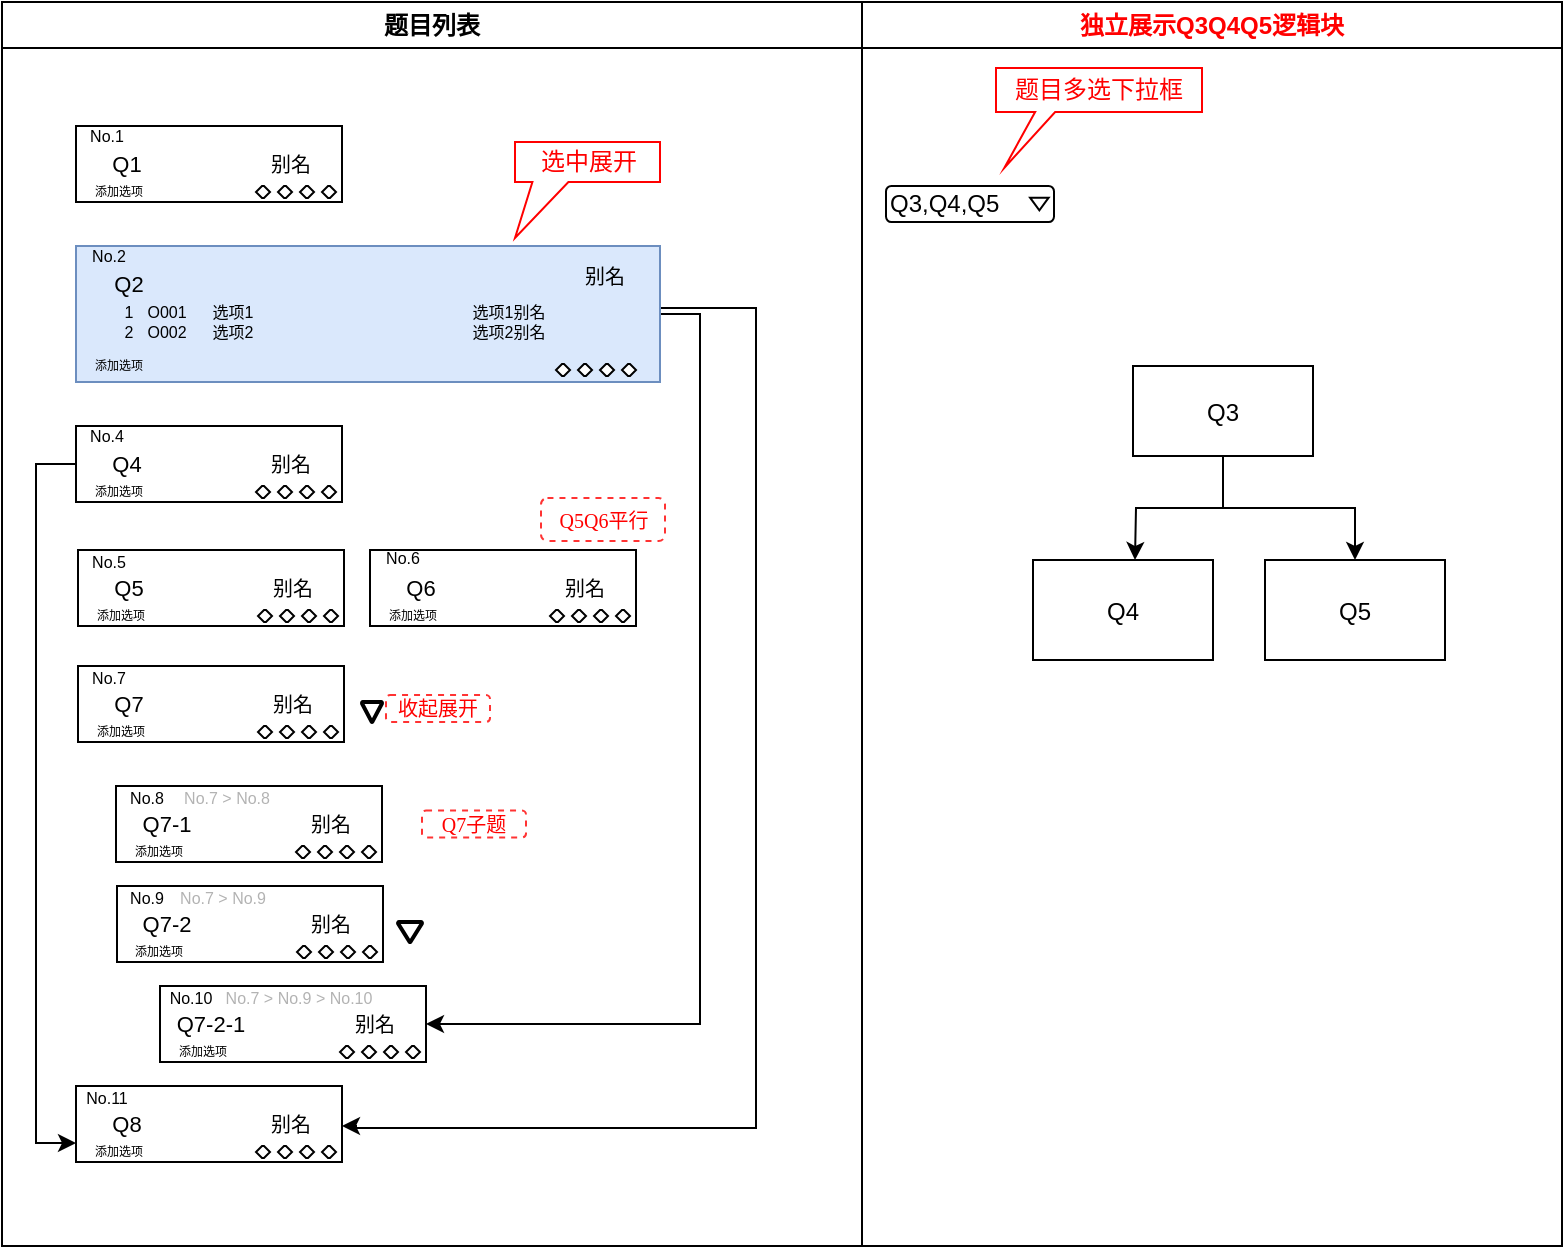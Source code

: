 <mxfile version="24.4.9" type="github">
  <diagram name="Page-1" id="e7e014a7-5840-1c2e-5031-d8a46d1fe8dd">
    <mxGraphModel dx="1043" dy="505" grid="1" gridSize="10" guides="1" tooltips="1" connect="1" arrows="1" fold="1" page="1" pageScale="1" pageWidth="1169" pageHeight="826" background="none" math="0" shadow="0">
      <root>
        <mxCell id="0" />
        <mxCell id="1" parent="0" />
        <mxCell id="2" value="题目列表" style="swimlane;whiteSpace=wrap" parent="1" vertex="1">
          <mxGeometry x="130" y="128" width="430" height="622" as="geometry">
            <mxRectangle x="164" y="128" width="130" height="30" as="alternateBounds" />
          </mxGeometry>
        </mxCell>
        <mxCell id="7" value="" style="" parent="2" vertex="1">
          <mxGeometry x="37" y="62" width="133" height="38" as="geometry" />
        </mxCell>
        <mxCell id="MSC8bMfVmx7t9PHExw0h-68" value="&lt;font style=&quot;font-size: 12px;&quot; color=&quot;#ff0000&quot;&gt;选中展开&lt;/font&gt;" style="shape=callout;whiteSpace=wrap;html=1;perimeter=calloutPerimeter;position2=0;size=28;position=0.12;strokeColor=#FF0000;base=18;" parent="2" vertex="1">
          <mxGeometry x="256.5" y="70" width="72.5" height="48" as="geometry" />
        </mxCell>
        <mxCell id="3k-yGFIQofkqWQ33jWqq-21" value="No.1" style="text;strokeColor=none;fillColor=none;html=1;verticalAlign=middle;align=center;fontSize=8;" vertex="1" parent="2">
          <mxGeometry x="35" y="62" width="33" height="10" as="geometry" />
        </mxCell>
        <mxCell id="3k-yGFIQofkqWQ33jWqq-22" value="Q1" style="text;strokeColor=none;fillColor=none;html=1;verticalAlign=middle;align=center;fontSize=11;" vertex="1" parent="2">
          <mxGeometry x="45" y="76" width="33" height="10" as="geometry" />
        </mxCell>
        <mxCell id="3k-yGFIQofkqWQ33jWqq-32" value="别名" style="text;strokeColor=none;fillColor=none;html=1;verticalAlign=middle;align=center;fontSize=10;" vertex="1" parent="2">
          <mxGeometry x="127" y="76" width="33" height="10" as="geometry" />
        </mxCell>
        <mxCell id="3k-yGFIQofkqWQ33jWqq-38" value="添加选项" style="text;strokeColor=none;fillColor=none;html=1;verticalAlign=middle;align=center;fontSize=6;" vertex="1" parent="2">
          <mxGeometry x="41" y="90" width="33" height="10" as="geometry" />
        </mxCell>
        <mxCell id="3k-yGFIQofkqWQ33jWqq-40" value="" style="whiteSpace=wrap;html=1;shape=mxgraph.basic.octagon2;align=center;verticalAlign=middle;dx=15;" vertex="1" parent="2">
          <mxGeometry x="127" y="92" width="7" height="6" as="geometry" />
        </mxCell>
        <mxCell id="3k-yGFIQofkqWQ33jWqq-41" value="" style="whiteSpace=wrap;html=1;shape=mxgraph.basic.octagon2;align=center;verticalAlign=middle;dx=15;" vertex="1" parent="2">
          <mxGeometry x="138" y="92" width="7" height="6" as="geometry" />
        </mxCell>
        <mxCell id="3k-yGFIQofkqWQ33jWqq-42" value="" style="whiteSpace=wrap;html=1;shape=mxgraph.basic.octagon2;align=center;verticalAlign=middle;dx=15;" vertex="1" parent="2">
          <mxGeometry x="160" y="92" width="7" height="6" as="geometry" />
        </mxCell>
        <mxCell id="3k-yGFIQofkqWQ33jWqq-43" value="" style="whiteSpace=wrap;html=1;shape=mxgraph.basic.octagon2;align=center;verticalAlign=middle;dx=15;" vertex="1" parent="2">
          <mxGeometry x="149" y="92" width="7" height="6" as="geometry" />
        </mxCell>
        <mxCell id="3k-yGFIQofkqWQ33jWqq-53" value="" style="" vertex="1" parent="2">
          <mxGeometry x="37" y="212" width="133" height="38" as="geometry" />
        </mxCell>
        <mxCell id="3k-yGFIQofkqWQ33jWqq-54" value="No.4" style="text;strokeColor=none;fillColor=none;html=1;verticalAlign=middle;align=center;fontSize=8;" vertex="1" parent="2">
          <mxGeometry x="35" y="212" width="33" height="10" as="geometry" />
        </mxCell>
        <mxCell id="3k-yGFIQofkqWQ33jWqq-229" style="edgeStyle=orthogonalEdgeStyle;rounded=0;orthogonalLoop=1;jettySize=auto;html=1;entryX=0;entryY=0.75;entryDx=0;entryDy=0;exitX=0;exitY=0.5;exitDx=0;exitDy=0;" edge="1" parent="2" source="3k-yGFIQofkqWQ33jWqq-53" target="3k-yGFIQofkqWQ33jWqq-220">
          <mxGeometry relative="1" as="geometry">
            <mxPoint x="27" y="231" as="sourcePoint" />
            <Array as="points">
              <mxPoint x="17" y="231" />
              <mxPoint x="17" y="571" />
            </Array>
          </mxGeometry>
        </mxCell>
        <mxCell id="3k-yGFIQofkqWQ33jWqq-55" value="Q4" style="text;strokeColor=none;fillColor=none;html=1;verticalAlign=middle;align=center;fontSize=11;" vertex="1" parent="2">
          <mxGeometry x="45" y="226" width="33" height="10" as="geometry" />
        </mxCell>
        <mxCell id="3k-yGFIQofkqWQ33jWqq-56" value="别名" style="text;strokeColor=none;fillColor=none;html=1;verticalAlign=middle;align=center;fontSize=10;" vertex="1" parent="2">
          <mxGeometry x="127" y="226" width="33" height="10" as="geometry" />
        </mxCell>
        <mxCell id="3k-yGFIQofkqWQ33jWqq-57" value="添加选项" style="text;strokeColor=none;fillColor=none;html=1;verticalAlign=middle;align=center;fontSize=6;" vertex="1" parent="2">
          <mxGeometry x="41" y="240" width="33" height="10" as="geometry" />
        </mxCell>
        <mxCell id="3k-yGFIQofkqWQ33jWqq-58" value="" style="whiteSpace=wrap;html=1;shape=mxgraph.basic.octagon2;align=center;verticalAlign=middle;dx=15;" vertex="1" parent="2">
          <mxGeometry x="127" y="242" width="7" height="6" as="geometry" />
        </mxCell>
        <mxCell id="3k-yGFIQofkqWQ33jWqq-59" value="" style="whiteSpace=wrap;html=1;shape=mxgraph.basic.octagon2;align=center;verticalAlign=middle;dx=15;" vertex="1" parent="2">
          <mxGeometry x="138" y="242" width="7" height="6" as="geometry" />
        </mxCell>
        <mxCell id="3k-yGFIQofkqWQ33jWqq-60" value="" style="whiteSpace=wrap;html=1;shape=mxgraph.basic.octagon2;align=center;verticalAlign=middle;dx=15;" vertex="1" parent="2">
          <mxGeometry x="160" y="242" width="7" height="6" as="geometry" />
        </mxCell>
        <mxCell id="3k-yGFIQofkqWQ33jWqq-61" value="" style="whiteSpace=wrap;html=1;shape=mxgraph.basic.octagon2;align=center;verticalAlign=middle;dx=15;" vertex="1" parent="2">
          <mxGeometry x="149" y="242" width="7" height="6" as="geometry" />
        </mxCell>
        <mxCell id="3k-yGFIQofkqWQ33jWqq-231" style="edgeStyle=orthogonalEdgeStyle;rounded=0;orthogonalLoop=1;jettySize=auto;html=1;exitX=1;exitY=0.5;exitDx=0;exitDy=0;entryX=1;entryY=0.5;entryDx=0;entryDy=0;" edge="1" parent="2" source="3k-yGFIQofkqWQ33jWqq-72" target="3k-yGFIQofkqWQ33jWqq-204">
          <mxGeometry relative="1" as="geometry" />
        </mxCell>
        <mxCell id="3k-yGFIQofkqWQ33jWqq-232" style="edgeStyle=orthogonalEdgeStyle;rounded=0;orthogonalLoop=1;jettySize=auto;html=1;entryX=1;entryY=0.5;entryDx=0;entryDy=0;" edge="1" parent="2">
          <mxGeometry relative="1" as="geometry">
            <mxPoint x="329" y="153.008" as="sourcePoint" />
            <mxPoint x="170" y="562" as="targetPoint" />
            <Array as="points">
              <mxPoint x="377" y="153" />
              <mxPoint x="377" y="563" />
              <mxPoint x="177" y="563" />
              <mxPoint x="177" y="562" />
            </Array>
          </mxGeometry>
        </mxCell>
        <mxCell id="3k-yGFIQofkqWQ33jWqq-72" value="" style="labelBorderColor=none;labelBackgroundColor=none;align=center;fontStyle=0;fillColor=#dae8fc;strokeColor=#6c8ebf;" vertex="1" parent="2">
          <mxGeometry x="37" y="122" width="292" height="68" as="geometry" />
        </mxCell>
        <mxCell id="3k-yGFIQofkqWQ33jWqq-73" value="No.2" style="text;strokeColor=none;fillColor=none;html=1;verticalAlign=middle;align=center;fontSize=8;" vertex="1" parent="2">
          <mxGeometry x="36" y="122" width="33" height="10" as="geometry" />
        </mxCell>
        <mxCell id="3k-yGFIQofkqWQ33jWqq-74" value="Q2" style="text;strokeColor=none;fillColor=none;html=1;verticalAlign=middle;align=center;fontSize=11;" vertex="1" parent="2">
          <mxGeometry x="46" y="136" width="33" height="10" as="geometry" />
        </mxCell>
        <mxCell id="3k-yGFIQofkqWQ33jWqq-75" value="别名" style="text;strokeColor=none;fillColor=none;html=1;verticalAlign=middle;align=center;fontSize=10;" vertex="1" parent="2">
          <mxGeometry x="284" y="132" width="33" height="10" as="geometry" />
        </mxCell>
        <mxCell id="3k-yGFIQofkqWQ33jWqq-76" value="添加选项" style="text;strokeColor=none;fillColor=none;html=1;verticalAlign=middle;align=center;fontSize=6;" vertex="1" parent="2">
          <mxGeometry x="41" y="177" width="33" height="10" as="geometry" />
        </mxCell>
        <mxCell id="3k-yGFIQofkqWQ33jWqq-77" value="" style="whiteSpace=wrap;html=1;shape=mxgraph.basic.octagon2;align=center;verticalAlign=middle;dx=15;" vertex="1" parent="2">
          <mxGeometry x="277" y="181" width="7" height="6" as="geometry" />
        </mxCell>
        <mxCell id="3k-yGFIQofkqWQ33jWqq-78" value="" style="whiteSpace=wrap;html=1;shape=mxgraph.basic.octagon2;align=center;verticalAlign=middle;dx=15;" vertex="1" parent="2">
          <mxGeometry x="288" y="181" width="7" height="6" as="geometry" />
        </mxCell>
        <mxCell id="3k-yGFIQofkqWQ33jWqq-79" value="" style="whiteSpace=wrap;html=1;shape=mxgraph.basic.octagon2;align=center;verticalAlign=middle;dx=15;" vertex="1" parent="2">
          <mxGeometry x="310" y="181" width="7" height="6" as="geometry" />
        </mxCell>
        <mxCell id="3k-yGFIQofkqWQ33jWqq-80" value="" style="whiteSpace=wrap;html=1;shape=mxgraph.basic.octagon2;align=center;verticalAlign=middle;dx=15;" vertex="1" parent="2">
          <mxGeometry x="299" y="181" width="7" height="6" as="geometry" />
        </mxCell>
        <mxCell id="3k-yGFIQofkqWQ33jWqq-82" value="1" style="text;strokeColor=none;fillColor=none;html=1;verticalAlign=middle;align=center;fontSize=8;" vertex="1" parent="2">
          <mxGeometry x="46" y="150" width="33" height="10" as="geometry" />
        </mxCell>
        <mxCell id="3k-yGFIQofkqWQ33jWqq-86" value="O001" style="text;strokeColor=none;fillColor=none;html=1;verticalAlign=middle;align=center;fontSize=8;" vertex="1" parent="2">
          <mxGeometry x="65.5" y="150" width="33" height="10" as="geometry" />
        </mxCell>
        <mxCell id="3k-yGFIQofkqWQ33jWqq-87" value="选项1" style="text;strokeColor=none;fillColor=none;html=1;verticalAlign=middle;align=center;fontSize=8;" vertex="1" parent="2">
          <mxGeometry x="98.5" y="150" width="33" height="10" as="geometry" />
        </mxCell>
        <mxCell id="3k-yGFIQofkqWQ33jWqq-88" value="2" style="text;strokeColor=none;fillColor=none;html=1;verticalAlign=middle;align=center;fontSize=8;" vertex="1" parent="2">
          <mxGeometry x="46" y="160" width="33" height="10" as="geometry" />
        </mxCell>
        <mxCell id="3k-yGFIQofkqWQ33jWqq-89" value="O002" style="text;strokeColor=none;fillColor=none;html=1;verticalAlign=middle;align=center;fontSize=8;" vertex="1" parent="2">
          <mxGeometry x="68" y="160" width="28.5" height="10" as="geometry" />
        </mxCell>
        <mxCell id="3k-yGFIQofkqWQ33jWqq-90" value="选项2" style="text;strokeColor=none;fillColor=none;html=1;verticalAlign=middle;align=center;fontSize=8;" vertex="1" parent="2">
          <mxGeometry x="98.5" y="160" width="33" height="10" as="geometry" />
        </mxCell>
        <mxCell id="3k-yGFIQofkqWQ33jWqq-91" value="" style="" vertex="1" parent="2">
          <mxGeometry x="38" y="274" width="133" height="38" as="geometry" />
        </mxCell>
        <mxCell id="3k-yGFIQofkqWQ33jWqq-92" value="No.5" style="text;strokeColor=none;fillColor=none;html=1;verticalAlign=middle;align=center;fontSize=8;" vertex="1" parent="2">
          <mxGeometry x="36" y="275" width="33" height="10" as="geometry" />
        </mxCell>
        <mxCell id="3k-yGFIQofkqWQ33jWqq-93" value="Q5" style="text;strokeColor=none;fillColor=none;html=1;verticalAlign=middle;align=center;fontSize=11;" vertex="1" parent="2">
          <mxGeometry x="46" y="288" width="33" height="10" as="geometry" />
        </mxCell>
        <mxCell id="3k-yGFIQofkqWQ33jWqq-94" value="别名" style="text;strokeColor=none;fillColor=none;html=1;verticalAlign=middle;align=center;fontSize=10;" vertex="1" parent="2">
          <mxGeometry x="128" y="288" width="33" height="10" as="geometry" />
        </mxCell>
        <mxCell id="3k-yGFIQofkqWQ33jWqq-95" value="添加选项" style="text;strokeColor=none;fillColor=none;html=1;verticalAlign=middle;align=center;fontSize=6;" vertex="1" parent="2">
          <mxGeometry x="42" y="302" width="33" height="10" as="geometry" />
        </mxCell>
        <mxCell id="3k-yGFIQofkqWQ33jWqq-96" value="" style="whiteSpace=wrap;html=1;shape=mxgraph.basic.octagon2;align=center;verticalAlign=middle;dx=15;" vertex="1" parent="2">
          <mxGeometry x="128" y="304" width="7" height="6" as="geometry" />
        </mxCell>
        <mxCell id="3k-yGFIQofkqWQ33jWqq-97" value="" style="whiteSpace=wrap;html=1;shape=mxgraph.basic.octagon2;align=center;verticalAlign=middle;dx=15;" vertex="1" parent="2">
          <mxGeometry x="139" y="304" width="7" height="6" as="geometry" />
        </mxCell>
        <mxCell id="3k-yGFIQofkqWQ33jWqq-98" value="" style="whiteSpace=wrap;html=1;shape=mxgraph.basic.octagon2;align=center;verticalAlign=middle;dx=15;" vertex="1" parent="2">
          <mxGeometry x="161" y="304" width="7" height="6" as="geometry" />
        </mxCell>
        <mxCell id="3k-yGFIQofkqWQ33jWqq-99" value="" style="whiteSpace=wrap;html=1;shape=mxgraph.basic.octagon2;align=center;verticalAlign=middle;dx=15;" vertex="1" parent="2">
          <mxGeometry x="150" y="304" width="7" height="6" as="geometry" />
        </mxCell>
        <mxCell id="3k-yGFIQofkqWQ33jWqq-101" value="" style="" vertex="1" parent="2">
          <mxGeometry x="184" y="274" width="133" height="38" as="geometry" />
        </mxCell>
        <mxCell id="3k-yGFIQofkqWQ33jWqq-102" value="No.6" style="text;strokeColor=none;fillColor=none;html=1;verticalAlign=middle;align=center;fontSize=8;" vertex="1" parent="2">
          <mxGeometry x="181" y="275" width="38" height="6" as="geometry" />
        </mxCell>
        <mxCell id="3k-yGFIQofkqWQ33jWqq-103" value="Q6" style="text;strokeColor=none;fillColor=none;html=1;verticalAlign=middle;align=center;fontSize=11;" vertex="1" parent="2">
          <mxGeometry x="192" y="288" width="33" height="10" as="geometry" />
        </mxCell>
        <mxCell id="3k-yGFIQofkqWQ33jWqq-104" value="别名" style="text;strokeColor=none;fillColor=none;html=1;verticalAlign=middle;align=center;fontSize=10;" vertex="1" parent="2">
          <mxGeometry x="274" y="288" width="33" height="10" as="geometry" />
        </mxCell>
        <mxCell id="3k-yGFIQofkqWQ33jWqq-105" value="添加选项" style="text;strokeColor=none;fillColor=none;html=1;verticalAlign=middle;align=center;fontSize=6;" vertex="1" parent="2">
          <mxGeometry x="188" y="302" width="33" height="10" as="geometry" />
        </mxCell>
        <mxCell id="3k-yGFIQofkqWQ33jWqq-106" value="" style="whiteSpace=wrap;html=1;shape=mxgraph.basic.octagon2;align=center;verticalAlign=middle;dx=15;" vertex="1" parent="2">
          <mxGeometry x="274" y="304" width="7" height="6" as="geometry" />
        </mxCell>
        <mxCell id="3k-yGFIQofkqWQ33jWqq-107" value="" style="whiteSpace=wrap;html=1;shape=mxgraph.basic.octagon2;align=center;verticalAlign=middle;dx=15;" vertex="1" parent="2">
          <mxGeometry x="285" y="304" width="7" height="6" as="geometry" />
        </mxCell>
        <mxCell id="3k-yGFIQofkqWQ33jWqq-108" value="" style="whiteSpace=wrap;html=1;shape=mxgraph.basic.octagon2;align=center;verticalAlign=middle;dx=15;" vertex="1" parent="2">
          <mxGeometry x="307" y="304" width="7" height="6" as="geometry" />
        </mxCell>
        <mxCell id="3k-yGFIQofkqWQ33jWqq-109" value="" style="whiteSpace=wrap;html=1;shape=mxgraph.basic.octagon2;align=center;verticalAlign=middle;dx=15;" vertex="1" parent="2">
          <mxGeometry x="296" y="304" width="7" height="6" as="geometry" />
        </mxCell>
        <mxCell id="3k-yGFIQofkqWQ33jWqq-110" value="" style="" vertex="1" parent="2">
          <mxGeometry x="38" y="332" width="133" height="38" as="geometry" />
        </mxCell>
        <mxCell id="3k-yGFIQofkqWQ33jWqq-111" value="No.7" style="text;strokeColor=none;fillColor=none;html=1;verticalAlign=middle;align=center;fontSize=8;" vertex="1" parent="2">
          <mxGeometry x="36" y="333" width="33" height="10" as="geometry" />
        </mxCell>
        <mxCell id="3k-yGFIQofkqWQ33jWqq-112" value="Q7" style="text;strokeColor=none;fillColor=none;html=1;verticalAlign=middle;align=center;fontSize=11;" vertex="1" parent="2">
          <mxGeometry x="46" y="346" width="33" height="10" as="geometry" />
        </mxCell>
        <mxCell id="3k-yGFIQofkqWQ33jWqq-113" value="别名" style="text;strokeColor=none;fillColor=none;html=1;verticalAlign=middle;align=center;fontSize=10;" vertex="1" parent="2">
          <mxGeometry x="128" y="346" width="33" height="10" as="geometry" />
        </mxCell>
        <mxCell id="3k-yGFIQofkqWQ33jWqq-114" value="添加选项" style="text;strokeColor=none;fillColor=none;html=1;verticalAlign=middle;align=center;fontSize=6;" vertex="1" parent="2">
          <mxGeometry x="42" y="360" width="33" height="10" as="geometry" />
        </mxCell>
        <mxCell id="3k-yGFIQofkqWQ33jWqq-115" value="" style="whiteSpace=wrap;html=1;shape=mxgraph.basic.octagon2;align=center;verticalAlign=middle;dx=15;" vertex="1" parent="2">
          <mxGeometry x="128" y="362" width="7" height="6" as="geometry" />
        </mxCell>
        <mxCell id="3k-yGFIQofkqWQ33jWqq-116" value="" style="whiteSpace=wrap;html=1;shape=mxgraph.basic.octagon2;align=center;verticalAlign=middle;dx=15;" vertex="1" parent="2">
          <mxGeometry x="139" y="362" width="7" height="6" as="geometry" />
        </mxCell>
        <mxCell id="3k-yGFIQofkqWQ33jWqq-117" value="" style="whiteSpace=wrap;html=1;shape=mxgraph.basic.octagon2;align=center;verticalAlign=middle;dx=15;" vertex="1" parent="2">
          <mxGeometry x="161" y="362" width="7" height="6" as="geometry" />
        </mxCell>
        <mxCell id="3k-yGFIQofkqWQ33jWqq-118" value="" style="whiteSpace=wrap;html=1;shape=mxgraph.basic.octagon2;align=center;verticalAlign=middle;dx=15;" vertex="1" parent="2">
          <mxGeometry x="150" y="362" width="7" height="6" as="geometry" />
        </mxCell>
        <mxCell id="3k-yGFIQofkqWQ33jWqq-184" value="" style="" vertex="1" parent="2">
          <mxGeometry x="57" y="392" width="133" height="38" as="geometry" />
        </mxCell>
        <mxCell id="3k-yGFIQofkqWQ33jWqq-185" value="No.8" style="text;strokeColor=none;fillColor=none;html=1;verticalAlign=middle;align=center;fontSize=8;" vertex="1" parent="2">
          <mxGeometry x="55" y="393" width="33" height="10" as="geometry" />
        </mxCell>
        <mxCell id="3k-yGFIQofkqWQ33jWqq-186" value="Q7-1" style="text;strokeColor=none;fillColor=none;html=1;verticalAlign=middle;align=center;fontSize=11;" vertex="1" parent="2">
          <mxGeometry x="65" y="406" width="33" height="10" as="geometry" />
        </mxCell>
        <mxCell id="3k-yGFIQofkqWQ33jWqq-187" value="别名" style="text;strokeColor=none;fillColor=none;html=1;verticalAlign=middle;align=center;fontSize=10;" vertex="1" parent="2">
          <mxGeometry x="147" y="406" width="33" height="10" as="geometry" />
        </mxCell>
        <mxCell id="3k-yGFIQofkqWQ33jWqq-188" value="添加选项" style="text;strokeColor=none;fillColor=none;html=1;verticalAlign=middle;align=center;fontSize=6;" vertex="1" parent="2">
          <mxGeometry x="61" y="420" width="33" height="10" as="geometry" />
        </mxCell>
        <mxCell id="3k-yGFIQofkqWQ33jWqq-189" value="" style="whiteSpace=wrap;html=1;shape=mxgraph.basic.octagon2;align=center;verticalAlign=middle;dx=15;" vertex="1" parent="2">
          <mxGeometry x="147" y="422" width="7" height="6" as="geometry" />
        </mxCell>
        <mxCell id="3k-yGFIQofkqWQ33jWqq-190" value="" style="whiteSpace=wrap;html=1;shape=mxgraph.basic.octagon2;align=center;verticalAlign=middle;dx=15;" vertex="1" parent="2">
          <mxGeometry x="158" y="422" width="7" height="6" as="geometry" />
        </mxCell>
        <mxCell id="3k-yGFIQofkqWQ33jWqq-191" value="" style="whiteSpace=wrap;html=1;shape=mxgraph.basic.octagon2;align=center;verticalAlign=middle;dx=15;" vertex="1" parent="2">
          <mxGeometry x="180" y="422" width="7" height="6" as="geometry" />
        </mxCell>
        <mxCell id="3k-yGFIQofkqWQ33jWqq-192" value="" style="whiteSpace=wrap;html=1;shape=mxgraph.basic.octagon2;align=center;verticalAlign=middle;dx=15;" vertex="1" parent="2">
          <mxGeometry x="169" y="422" width="7" height="6" as="geometry" />
        </mxCell>
        <mxCell id="3k-yGFIQofkqWQ33jWqq-194" value="" style="" vertex="1" parent="2">
          <mxGeometry x="57.5" y="442" width="133" height="38" as="geometry" />
        </mxCell>
        <mxCell id="3k-yGFIQofkqWQ33jWqq-195" value="No.9" style="text;strokeColor=none;fillColor=none;html=1;verticalAlign=middle;align=center;fontSize=8;" vertex="1" parent="2">
          <mxGeometry x="55.5" y="443" width="33" height="10" as="geometry" />
        </mxCell>
        <mxCell id="3k-yGFIQofkqWQ33jWqq-196" value="Q7-2" style="text;strokeColor=none;fillColor=none;html=1;verticalAlign=middle;align=center;fontSize=11;" vertex="1" parent="2">
          <mxGeometry x="65.5" y="456" width="33" height="10" as="geometry" />
        </mxCell>
        <mxCell id="3k-yGFIQofkqWQ33jWqq-197" value="别名" style="text;strokeColor=none;fillColor=none;html=1;verticalAlign=middle;align=center;fontSize=10;" vertex="1" parent="2">
          <mxGeometry x="147.5" y="456" width="33" height="10" as="geometry" />
        </mxCell>
        <mxCell id="3k-yGFIQofkqWQ33jWqq-198" value="添加选项" style="text;strokeColor=none;fillColor=none;html=1;verticalAlign=middle;align=center;fontSize=6;" vertex="1" parent="2">
          <mxGeometry x="61.5" y="470" width="33" height="10" as="geometry" />
        </mxCell>
        <mxCell id="3k-yGFIQofkqWQ33jWqq-199" value="" style="whiteSpace=wrap;html=1;shape=mxgraph.basic.octagon2;align=center;verticalAlign=middle;dx=15;" vertex="1" parent="2">
          <mxGeometry x="147.5" y="472" width="7" height="6" as="geometry" />
        </mxCell>
        <mxCell id="3k-yGFIQofkqWQ33jWqq-200" value="" style="whiteSpace=wrap;html=1;shape=mxgraph.basic.octagon2;align=center;verticalAlign=middle;dx=15;" vertex="1" parent="2">
          <mxGeometry x="158.5" y="472" width="7" height="6" as="geometry" />
        </mxCell>
        <mxCell id="3k-yGFIQofkqWQ33jWqq-201" value="" style="whiteSpace=wrap;html=1;shape=mxgraph.basic.octagon2;align=center;verticalAlign=middle;dx=15;" vertex="1" parent="2">
          <mxGeometry x="180.5" y="472" width="7" height="6" as="geometry" />
        </mxCell>
        <mxCell id="3k-yGFIQofkqWQ33jWqq-202" value="" style="whiteSpace=wrap;html=1;shape=mxgraph.basic.octagon2;align=center;verticalAlign=middle;dx=15;" vertex="1" parent="2">
          <mxGeometry x="169.5" y="472" width="7" height="6" as="geometry" />
        </mxCell>
        <mxCell id="3k-yGFIQofkqWQ33jWqq-204" value="" style="" vertex="1" parent="2">
          <mxGeometry x="79" y="492" width="133" height="38" as="geometry" />
        </mxCell>
        <mxCell id="3k-yGFIQofkqWQ33jWqq-205" value="No.10" style="text;strokeColor=none;fillColor=none;html=1;verticalAlign=middle;align=center;fontSize=8;" vertex="1" parent="2">
          <mxGeometry x="77" y="493" width="33" height="10" as="geometry" />
        </mxCell>
        <mxCell id="3k-yGFIQofkqWQ33jWqq-206" value="Q7-2-1" style="text;strokeColor=none;fillColor=none;html=1;verticalAlign=middle;align=center;fontSize=11;" vertex="1" parent="2">
          <mxGeometry x="87" y="506" width="33" height="10" as="geometry" />
        </mxCell>
        <mxCell id="3k-yGFIQofkqWQ33jWqq-207" value="别名" style="text;strokeColor=none;fillColor=none;html=1;verticalAlign=middle;align=center;fontSize=10;" vertex="1" parent="2">
          <mxGeometry x="169" y="506" width="33" height="10" as="geometry" />
        </mxCell>
        <mxCell id="3k-yGFIQofkqWQ33jWqq-208" value="添加选项" style="text;strokeColor=none;fillColor=none;html=1;verticalAlign=middle;align=center;fontSize=6;" vertex="1" parent="2">
          <mxGeometry x="83" y="520" width="33" height="10" as="geometry" />
        </mxCell>
        <mxCell id="3k-yGFIQofkqWQ33jWqq-209" value="" style="whiteSpace=wrap;html=1;shape=mxgraph.basic.octagon2;align=center;verticalAlign=middle;dx=15;" vertex="1" parent="2">
          <mxGeometry x="169" y="522" width="7" height="6" as="geometry" />
        </mxCell>
        <mxCell id="3k-yGFIQofkqWQ33jWqq-210" value="" style="whiteSpace=wrap;html=1;shape=mxgraph.basic.octagon2;align=center;verticalAlign=middle;dx=15;" vertex="1" parent="2">
          <mxGeometry x="180" y="522" width="7" height="6" as="geometry" />
        </mxCell>
        <mxCell id="3k-yGFIQofkqWQ33jWqq-211" value="" style="whiteSpace=wrap;html=1;shape=mxgraph.basic.octagon2;align=center;verticalAlign=middle;dx=15;" vertex="1" parent="2">
          <mxGeometry x="202" y="522" width="7" height="6" as="geometry" />
        </mxCell>
        <mxCell id="3k-yGFIQofkqWQ33jWqq-212" value="" style="whiteSpace=wrap;html=1;shape=mxgraph.basic.octagon2;align=center;verticalAlign=middle;dx=15;" vertex="1" parent="2">
          <mxGeometry x="191" y="522" width="7" height="6" as="geometry" />
        </mxCell>
        <mxCell id="3k-yGFIQofkqWQ33jWqq-213" value="" style="strokeWidth=2;html=1;shape=mxgraph.flowchart.merge_or_storage;whiteSpace=wrap;" vertex="1" parent="2">
          <mxGeometry x="180" y="350" width="10" height="10" as="geometry" />
        </mxCell>
        <mxCell id="3k-yGFIQofkqWQ33jWqq-214" value="" style="strokeWidth=2;html=1;shape=mxgraph.flowchart.merge_or_storage;whiteSpace=wrap;" vertex="1" parent="2">
          <mxGeometry x="198" y="460" width="12" height="10" as="geometry" />
        </mxCell>
        <mxCell id="3k-yGFIQofkqWQ33jWqq-216" value="&lt;font color=&quot;#ff0000&quot; style=&quot;font-size: 10px;&quot;&gt;收起展开&lt;/font&gt;" style="rounded=1;whiteSpace=wrap;html=1;dashed=1;strokeColor=#FF3333;align=center;fontStyle=0;fontFamily=Comic Sans MS;" vertex="1" parent="2">
          <mxGeometry x="192" y="346.5" width="52" height="13.5" as="geometry" />
        </mxCell>
        <mxCell id="3k-yGFIQofkqWQ33jWqq-217" value="&lt;font color=&quot;#ff0000&quot; style=&quot;font-size: 10px;&quot;&gt;Q5Q6平行&lt;/font&gt;" style="rounded=1;whiteSpace=wrap;html=1;dashed=1;strokeColor=#FF3333;align=center;fontStyle=0;fontFamily=Comic Sans MS;" vertex="1" parent="2">
          <mxGeometry x="269.5" y="248" width="62" height="21.5" as="geometry" />
        </mxCell>
        <mxCell id="3k-yGFIQofkqWQ33jWqq-218" value="&lt;font color=&quot;#ff0000&quot;&gt;&lt;span style=&quot;font-size: 10px;&quot;&gt;Q7子题&lt;/span&gt;&lt;/font&gt;" style="rounded=1;whiteSpace=wrap;html=1;dashed=1;strokeColor=#FF3333;align=center;fontStyle=0;fontFamily=Comic Sans MS;" vertex="1" parent="2">
          <mxGeometry x="210" y="404.25" width="52" height="13.5" as="geometry" />
        </mxCell>
        <mxCell id="3k-yGFIQofkqWQ33jWqq-220" value="" style="" vertex="1" parent="2">
          <mxGeometry x="37" y="542" width="133" height="38" as="geometry" />
        </mxCell>
        <mxCell id="3k-yGFIQofkqWQ33jWqq-221" value="No.11" style="text;strokeColor=none;fillColor=none;html=1;verticalAlign=middle;align=center;fontSize=8;" vertex="1" parent="2">
          <mxGeometry x="35" y="543" width="33" height="10" as="geometry" />
        </mxCell>
        <mxCell id="3k-yGFIQofkqWQ33jWqq-222" value="Q8" style="text;strokeColor=none;fillColor=none;html=1;verticalAlign=middle;align=center;fontSize=11;" vertex="1" parent="2">
          <mxGeometry x="45" y="556" width="33" height="10" as="geometry" />
        </mxCell>
        <mxCell id="3k-yGFIQofkqWQ33jWqq-223" value="别名" style="text;strokeColor=none;fillColor=none;html=1;verticalAlign=middle;align=center;fontSize=10;" vertex="1" parent="2">
          <mxGeometry x="127" y="556" width="33" height="10" as="geometry" />
        </mxCell>
        <mxCell id="3k-yGFIQofkqWQ33jWqq-224" value="添加选项" style="text;strokeColor=none;fillColor=none;html=1;verticalAlign=middle;align=center;fontSize=6;" vertex="1" parent="2">
          <mxGeometry x="41" y="570" width="33" height="10" as="geometry" />
        </mxCell>
        <mxCell id="3k-yGFIQofkqWQ33jWqq-225" value="" style="whiteSpace=wrap;html=1;shape=mxgraph.basic.octagon2;align=center;verticalAlign=middle;dx=15;" vertex="1" parent="2">
          <mxGeometry x="127" y="572" width="7" height="6" as="geometry" />
        </mxCell>
        <mxCell id="3k-yGFIQofkqWQ33jWqq-226" value="" style="whiteSpace=wrap;html=1;shape=mxgraph.basic.octagon2;align=center;verticalAlign=middle;dx=15;" vertex="1" parent="2">
          <mxGeometry x="138" y="572" width="7" height="6" as="geometry" />
        </mxCell>
        <mxCell id="3k-yGFIQofkqWQ33jWqq-227" value="" style="whiteSpace=wrap;html=1;shape=mxgraph.basic.octagon2;align=center;verticalAlign=middle;dx=15;" vertex="1" parent="2">
          <mxGeometry x="160" y="572" width="7" height="6" as="geometry" />
        </mxCell>
        <mxCell id="3k-yGFIQofkqWQ33jWqq-228" value="" style="whiteSpace=wrap;html=1;shape=mxgraph.basic.octagon2;align=center;verticalAlign=middle;dx=15;" vertex="1" parent="2">
          <mxGeometry x="149" y="572" width="7" height="6" as="geometry" />
        </mxCell>
        <mxCell id="3k-yGFIQofkqWQ33jWqq-235" value="&lt;font color=&quot;#b3b3b3&quot;&gt;No.7 &amp;gt; No.8&lt;/font&gt;" style="text;strokeColor=none;fillColor=none;html=1;verticalAlign=middle;align=center;fontSize=8;" vertex="1" parent="2">
          <mxGeometry x="87" y="392" width="50" height="12" as="geometry" />
        </mxCell>
        <mxCell id="3k-yGFIQofkqWQ33jWqq-236" value="&lt;font color=&quot;#b3b3b3&quot;&gt;No.7 &amp;gt; No.9&lt;/font&gt;" style="text;strokeColor=none;fillColor=none;html=1;verticalAlign=middle;align=center;fontSize=8;" vertex="1" parent="2">
          <mxGeometry x="85" y="442" width="50" height="12" as="geometry" />
        </mxCell>
        <mxCell id="3k-yGFIQofkqWQ33jWqq-237" value="&lt;font color=&quot;#b3b3b3&quot;&gt;No.7&amp;nbsp;&lt;/font&gt;&lt;span style=&quot;color: rgb(179, 179, 179);&quot;&gt;&amp;gt;&amp;nbsp;&lt;/span&gt;&lt;font color=&quot;#b3b3b3&quot;&gt;No.9 &amp;gt; No.10&lt;/font&gt;" style="text;strokeColor=none;fillColor=none;html=1;verticalAlign=middle;align=center;fontSize=8;" vertex="1" parent="2">
          <mxGeometry x="112" y="492" width="72" height="12" as="geometry" />
        </mxCell>
        <mxCell id="3k-yGFIQofkqWQ33jWqq-238" value="选项1别名" style="text;strokeColor=none;fillColor=none;html=1;verticalAlign=middle;align=center;fontSize=8;" vertex="1" parent="2">
          <mxGeometry x="236.5" y="150" width="33" height="10" as="geometry" />
        </mxCell>
        <mxCell id="3k-yGFIQofkqWQ33jWqq-239" value="选项2别名" style="text;strokeColor=none;fillColor=none;html=1;verticalAlign=middle;align=center;fontSize=8;" vertex="1" parent="2">
          <mxGeometry x="236.5" y="160" width="33" height="10" as="geometry" />
        </mxCell>
        <mxCell id="3" value="独立展示Q3Q4Q5逻辑块" style="swimlane;whiteSpace=wrap;fontColor=#FF0000;" parent="1" vertex="1">
          <mxGeometry x="560" y="128" width="350" height="622" as="geometry">
            <mxRectangle x="444.5" y="128" width="120" height="30" as="alternateBounds" />
          </mxGeometry>
        </mxCell>
        <mxCell id="MSC8bMfVmx7t9PHExw0h-54" style="edgeStyle=orthogonalEdgeStyle;rounded=0;orthogonalLoop=1;jettySize=auto;html=1;entryX=0.5;entryY=0;entryDx=0;entryDy=0;" parent="3" source="MSC8bMfVmx7t9PHExw0h-56" edge="1">
          <mxGeometry relative="1" as="geometry">
            <mxPoint x="136.5" y="279" as="targetPoint" />
          </mxGeometry>
        </mxCell>
        <mxCell id="MSC8bMfVmx7t9PHExw0h-55" style="edgeStyle=orthogonalEdgeStyle;rounded=0;orthogonalLoop=1;jettySize=auto;html=1;entryX=0.5;entryY=0;entryDx=0;entryDy=0;" parent="3" source="MSC8bMfVmx7t9PHExw0h-56" target="MSC8bMfVmx7t9PHExw0h-57" edge="1">
          <mxGeometry relative="1" as="geometry" />
        </mxCell>
        <mxCell id="MSC8bMfVmx7t9PHExw0h-56" value="Q3" style="" parent="3" vertex="1">
          <mxGeometry x="135.5" y="182" width="90" height="45" as="geometry" />
        </mxCell>
        <mxCell id="MSC8bMfVmx7t9PHExw0h-57" value="Q5" style="" parent="3" vertex="1">
          <mxGeometry x="201.5" y="279" width="90" height="50" as="geometry" />
        </mxCell>
        <mxCell id="MSC8bMfVmx7t9PHExw0h-58" value="Q4" style="" parent="3" vertex="1">
          <mxGeometry x="85.5" y="279" width="90" height="50" as="geometry" />
        </mxCell>
        <mxCell id="3k-yGFIQofkqWQ33jWqq-13" value="Q3,Q4,Q5" style="rounded=1;whiteSpace=wrap;html=1;align=left;" vertex="1" parent="3">
          <mxGeometry x="12" y="92" width="84" height="18" as="geometry" />
        </mxCell>
        <mxCell id="3k-yGFIQofkqWQ33jWqq-14" value="" style="triangle;whiteSpace=wrap;html=1;rotation=90;" vertex="1" parent="3">
          <mxGeometry x="85.5" y="96.35" width="6.37" height="9.31" as="geometry" />
        </mxCell>
        <mxCell id="3k-yGFIQofkqWQ33jWqq-16" value="&lt;font color=&quot;#ff0000&quot;&gt;题目多选下拉框&lt;/font&gt;" style="shape=callout;whiteSpace=wrap;html=1;perimeter=calloutPerimeter;position2=0.04;size=28;position=0.19;strokeColor=#FF0000;base=10;" vertex="1" parent="3">
          <mxGeometry x="67" y="33" width="103" height="50" as="geometry" />
        </mxCell>
      </root>
    </mxGraphModel>
  </diagram>
</mxfile>
